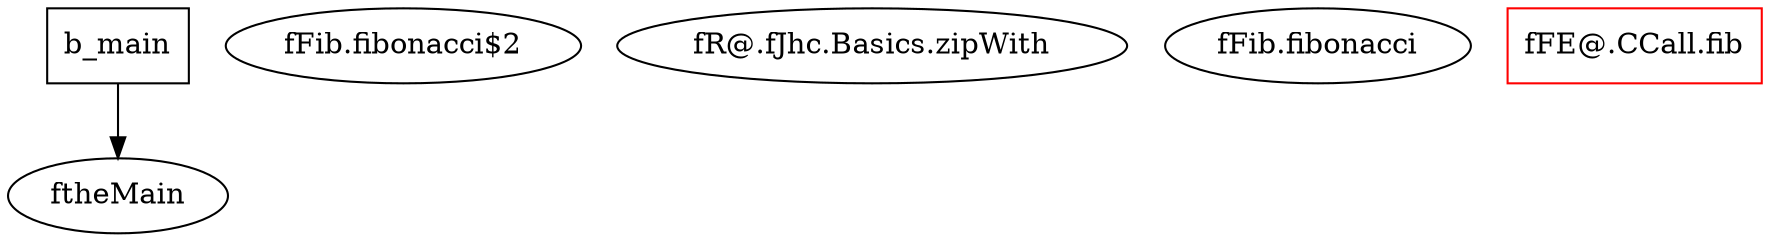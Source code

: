 digraph fgl {
	0 [label = "b_main",shape = "box"]
	1 [label = "fFib.fibonacci$2"]
	2 [label = "ftheMain"]
	3 [label = "fR@.fJhc.Basics.zipWith"]
	4 [label = "fFib.fibonacci"]
	5 [label = "fFE@.CCall.fib",color = "red",shape = "box"]
	0 -> 2
}